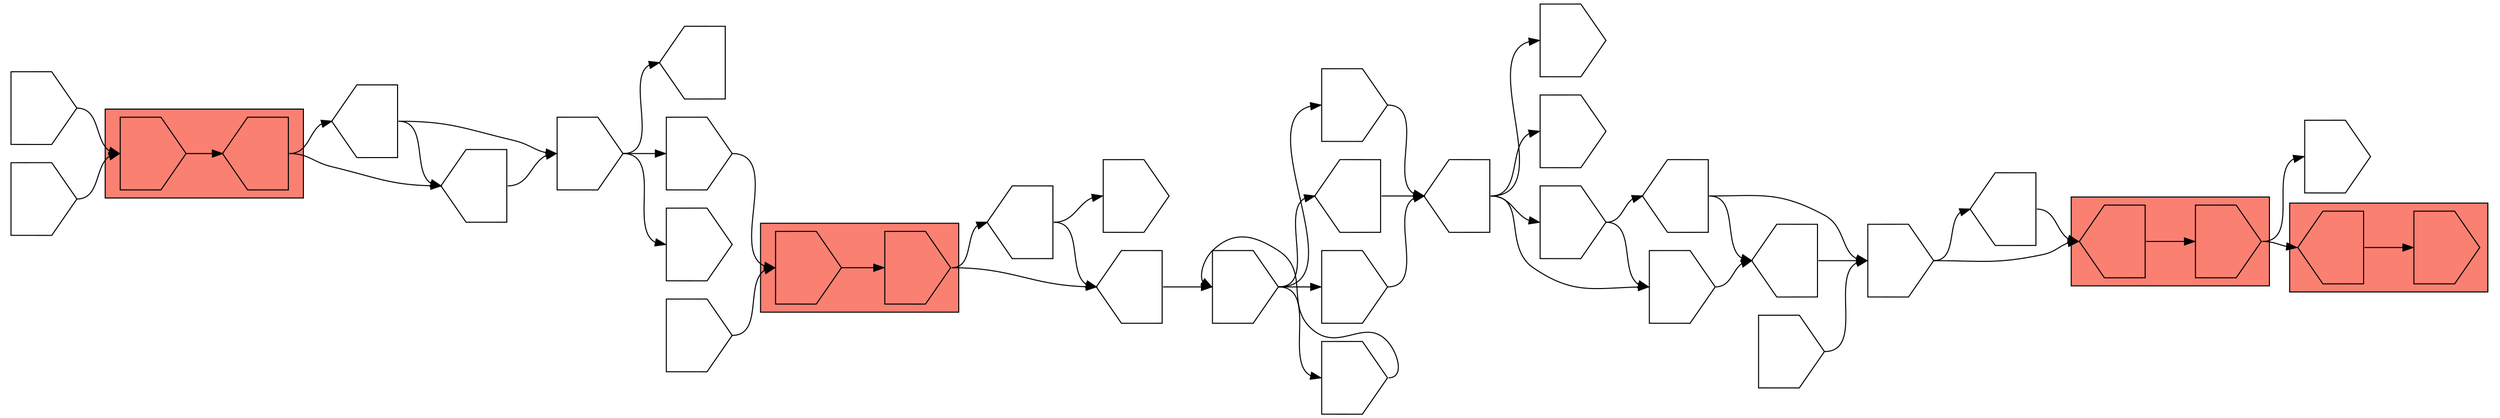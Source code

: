 digraph asm {
	rotate=90;
	edge [headport=n,tailport=s];
subgraph cluster_C7183_2747 {
	7183 [label="",height=1,width=1,shape=invhouse];
	2747 [label="",height=1,width=1,shape=house];
	style=filled;
	fillcolor=salmon;
}
subgraph cluster_C4003_19632 {
	4003 [label="",height=1,width=1,shape=invhouse];
	19632 [label="",height=1,width=1,shape=invhouse];
	style=filled;
	fillcolor=salmon;
}
subgraph cluster_C5621_20039 {
	5621 [label="",height=1,width=1,shape=house];
	20039 [label="",height=1,width=1,shape=invhouse];
	style=filled;
	fillcolor=salmon;
}
subgraph cluster_C6451_12534 {
	6451 [label="",height=1,width=1,shape=house];
	12534 [label="",height=1,width=1,shape=invhouse];
	style=filled;
	fillcolor=salmon;
}
	6799 [label="",height=1,width=1,shape=house];
	3751 [label="",height=1,width=1,shape=invhouse];
	14740 [label="",height=1,width=1,shape=invhouse];
	17498 [label="",height=1,width=1,shape=invhouse];
	7487 [label="",height=1,width=1,shape=house];
	9314 [label="",height=1,width=1,shape=house];
	14469 [label="",height=1,width=1,shape=invhouse];
	9099 [label="",height=1,width=1,shape=invhouse];
	12024 [label="",height=1,width=1,shape=invhouse];
	415 [label="",height=1,width=1,shape=house];
	14356 [label="",height=1,width=1,shape=invhouse];
	11771 [label="",height=1,width=1,shape=house];
	7522 [label="",height=1,width=1,shape=invhouse];
	10833 [label="",height=1,width=1,shape=invhouse];
	15083 [label="",height=1,width=1,shape=house];
	11772 [label="",height=1,width=1,shape=invhouse];
	15458 [label="",height=1,width=1,shape=house];
	15983 [label="",height=1,width=1,shape=invhouse];
	15395 [label="",height=1,width=1,shape=invhouse];
	17909 [label="",height=1,width=1,shape=invhouse];
	14107 [label="",height=1,width=1,shape=house];
	16217 [label="",height=1,width=1,shape=invhouse];
	9315 [label="",height=1,width=1,shape=invhouse];
	13792 [label="",height=1,width=1,shape=invhouse];
	18844 [label="",height=1,width=1,shape=house];
	10379 [label="",height=1,width=1,shape=house];
	11094 [label="",height=1,width=1,shape=invhouse];
	11226 [label="",height=1,width=1,shape=invhouse];
	7183 -> 2747
	2747 -> 6799
	2747 -> 10379
	6799 -> 3751
	3751 -> 14740
	3751 -> 17498
	3751 -> 18844
	17498 -> 4003
	4003 -> 19632
	19632 -> 7487
	19632 -> 9314
	7487 -> 9314
	7487 -> 9315
	9314 -> 14469
	14469 -> 9099
	14469 -> 12024
	14469 -> 14107
	14469 -> 16217
	9099 -> 14469
	12024 -> 415
	415 -> 14356
	415 -> 15395
	415 -> 15983
	415 -> 17909
	14356 -> 11771
	11771 -> 7522
	7522 -> 5621
	7522 -> 15083
	5621 -> 20039
	20039 -> 6451
	20039 -> 10833
	6451 -> 12534
	15083 -> 5621
	11772 -> 7522
	15458 -> 7522
	15458 -> 11771
	15983 -> 14356
	15983 -> 15458
	14107 -> 415
	16217 -> 415
	13792 -> 4003
	10379 -> 3751
	10379 -> 6799
	11094 -> 7183
	11226 -> 7183
}